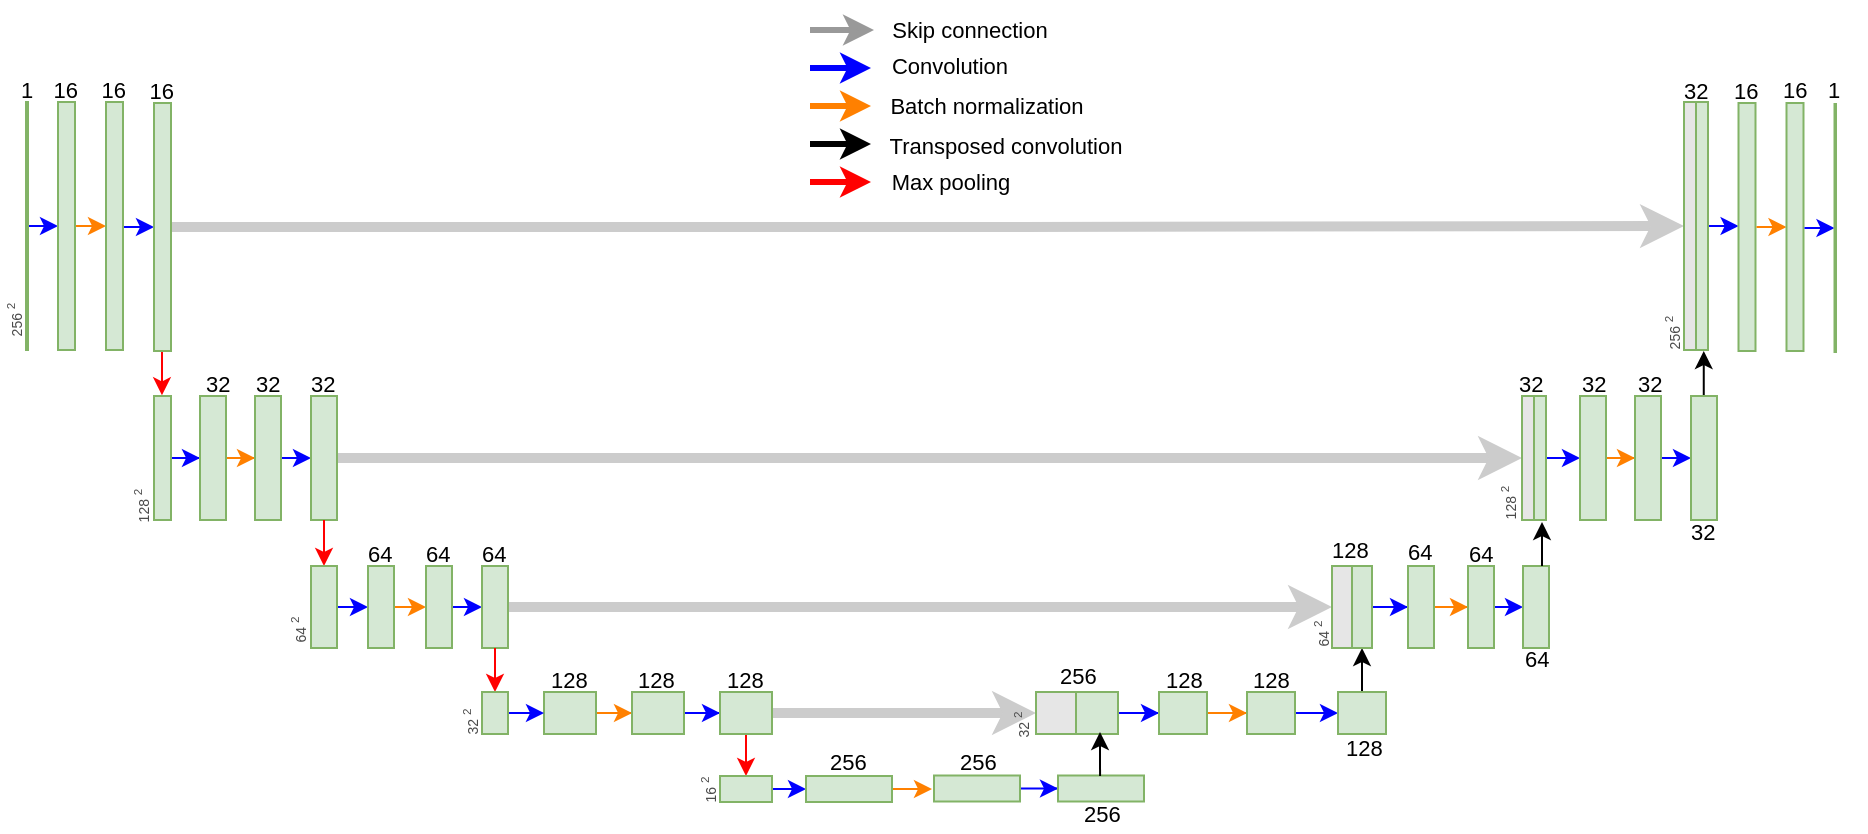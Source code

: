 <mxfile version="20.2.5" type="device" pages="2"><diagram id="KO_3s15JElUTulUB1ViH" name="Page-1"><mxGraphModel dx="461" dy="241" grid="1" gridSize="1" guides="1" tooltips="1" connect="1" arrows="1" fold="1" page="1" pageScale="1" pageWidth="3300" pageHeight="4681" math="0" shadow="0"><root><mxCell id="0"/><mxCell id="1" parent="0"/><mxCell id="tTaubcX4Z0uVw2ZeeduW-20" style="edgeStyle=orthogonalEdgeStyle;rounded=0;orthogonalLoop=1;jettySize=auto;html=1;exitX=1;exitY=0.5;exitDx=0;exitDy=0;entryX=0;entryY=0.5;entryDx=0;entryDy=0;fontSize=11;fillColor=#0000CC;strokeColor=#0000FF;" parent="1" source="tTaubcX4Z0uVw2ZeeduW-1" target="tTaubcX4Z0uVw2ZeeduW-16" edge="1"><mxGeometry relative="1" as="geometry"><Array as="points"><mxPoint x="57" y="110"/><mxPoint x="57" y="110"/></Array></mxGeometry></mxCell><mxCell id="tTaubcX4Z0uVw2ZeeduW-1" value="" style="rounded=0;whiteSpace=wrap;html=1;strokeWidth=1;fillColor=#d5e8d4;strokeColor=#82b366;fontSize=15;" parent="1" vertex="1"><mxGeometry x="48" y="48" width="1" height="124" as="geometry"/></mxCell><mxCell id="tTaubcX4Z0uVw2ZeeduW-15" value="1" style="text;strokeColor=none;fillColor=none;align=left;verticalAlign=middle;spacingLeft=4;spacingRight=4;overflow=hidden;points=[[0,0.5],[1,0.5]];portConstraint=eastwest;rotatable=0;fontSize=11;" parent="1" vertex="1"><mxGeometry x="39.5" y="32.5" width="18" height="18" as="geometry"/></mxCell><mxCell id="tTaubcX4Z0uVw2ZeeduW-16" value="" style="rounded=0;whiteSpace=wrap;html=1;strokeWidth=1;fillColor=#d5e8d4;strokeColor=#82b366;fontSize=15;" parent="1" vertex="1"><mxGeometry x="64" y="48" width="8.5" height="124" as="geometry"/></mxCell><mxCell id="tTaubcX4Z0uVw2ZeeduW-17" value="16" style="text;strokeColor=none;fillColor=none;align=left;verticalAlign=middle;spacingLeft=4;spacingRight=4;overflow=hidden;points=[[0,0.5],[1,0.5]];portConstraint=eastwest;rotatable=0;fontSize=11;" parent="1" vertex="1"><mxGeometry x="55.75" y="32" width="25" height="19" as="geometry"/></mxCell><mxCell id="tTaubcX4Z0uVw2ZeeduW-21" style="edgeStyle=orthogonalEdgeStyle;rounded=0;orthogonalLoop=1;jettySize=auto;html=1;exitX=1;exitY=0.5;exitDx=0;exitDy=0;entryX=0;entryY=0.5;entryDx=0;entryDy=0;fontSize=11;fillColor=#0000CC;strokeColor=#FF8000;" parent="1" target="tTaubcX4Z0uVw2ZeeduW-22" edge="1"><mxGeometry relative="1" as="geometry"><mxPoint x="73" y="110" as="sourcePoint"/><Array as="points"><mxPoint x="81" y="110"/><mxPoint x="81" y="110"/></Array></mxGeometry></mxCell><mxCell id="tTaubcX4Z0uVw2ZeeduW-22" value="" style="rounded=0;whiteSpace=wrap;html=1;strokeWidth=1;fillColor=#d5e8d4;strokeColor=#82b366;fontSize=15;" parent="1" vertex="1"><mxGeometry x="88" y="48" width="8.5" height="124" as="geometry"/></mxCell><mxCell id="tTaubcX4Z0uVw2ZeeduW-23" value="16" style="text;strokeColor=none;fillColor=none;align=left;verticalAlign=middle;spacingLeft=4;spacingRight=4;overflow=hidden;points=[[0,0.5],[1,0.5]];portConstraint=eastwest;rotatable=0;fontSize=11;" parent="1" vertex="1"><mxGeometry x="79.75" y="32" width="25" height="19" as="geometry"/></mxCell><mxCell id="tTaubcX4Z0uVw2ZeeduW-24" style="edgeStyle=orthogonalEdgeStyle;rounded=0;orthogonalLoop=1;jettySize=auto;html=1;exitX=1;exitY=0.5;exitDx=0;exitDy=0;entryX=0;entryY=0.5;entryDx=0;entryDy=0;fontSize=11;fillColor=#0000CC;strokeColor=#0000FF;" parent="1" target="tTaubcX4Z0uVw2ZeeduW-25" edge="1"><mxGeometry relative="1" as="geometry"><mxPoint x="97" y="110.5" as="sourcePoint"/><Array as="points"><mxPoint x="105" y="110.5"/><mxPoint x="105" y="110.5"/></Array></mxGeometry></mxCell><mxCell id="tTaubcX4Z0uVw2ZeeduW-220" style="edgeStyle=orthogonalEdgeStyle;rounded=0;orthogonalLoop=1;jettySize=auto;html=1;exitX=1;exitY=0.5;exitDx=0;exitDy=0;entryX=0;entryY=0.5;entryDx=0;entryDy=0;fontSize=7;fontColor=#4A4A4A;strokeColor=#CCCCCC;fillColor=#0000FF;targetPerimeterSpacing=0;strokeWidth=5;" parent="1" source="tTaubcX4Z0uVw2ZeeduW-25" target="tTaubcX4Z0uVw2ZeeduW-202" edge="1"><mxGeometry relative="1" as="geometry"/></mxCell><mxCell id="tTaubcX4Z0uVw2ZeeduW-25" value="" style="rounded=0;whiteSpace=wrap;html=1;strokeWidth=1;fillColor=#d5e8d4;strokeColor=#82b366;fontSize=15;" parent="1" vertex="1"><mxGeometry x="112" y="48.5" width="8.5" height="124" as="geometry"/></mxCell><mxCell id="tTaubcX4Z0uVw2ZeeduW-26" value="16" style="text;strokeColor=none;fillColor=none;align=left;verticalAlign=middle;spacingLeft=4;spacingRight=4;overflow=hidden;points=[[0,0.5],[1,0.5]];portConstraint=eastwest;rotatable=0;fontSize=11;" parent="1" vertex="1"><mxGeometry x="103.75" y="32.5" width="25" height="19" as="geometry"/></mxCell><mxCell id="tTaubcX4Z0uVw2ZeeduW-67" style="edgeStyle=orthogonalEdgeStyle;rounded=0;orthogonalLoop=1;jettySize=auto;html=1;fontSize=7;fontColor=#4A4A4A;strokeColor=#FF0000;fillColor=#0000CC;entryX=0.468;entryY=-0.006;entryDx=0;entryDy=0;entryPerimeter=0;" parent="1" target="tTaubcX4Z0uVw2ZeeduW-50" edge="1"><mxGeometry relative="1" as="geometry"><mxPoint x="116" y="173" as="sourcePoint"/><mxPoint x="140" y="200" as="targetPoint"/></mxGeometry></mxCell><mxCell id="tTaubcX4Z0uVw2ZeeduW-30" value="&lt;font style=&quot;font-size: 7px&quot; color=&quot;#4a4a4a&quot;&gt;256 &lt;sup&gt;2&lt;/sup&gt;&lt;/font&gt;" style="text;html=1;strokeColor=none;fillColor=none;align=center;verticalAlign=middle;whiteSpace=wrap;rounded=0;fontSize=11;rotation=-90;" parent="1" vertex="1"><mxGeometry x="24" y="152" width="35" height="9.5" as="geometry"/></mxCell><mxCell id="tTaubcX4Z0uVw2ZeeduW-147" style="edgeStyle=orthogonalEdgeStyle;rounded=0;orthogonalLoop=1;jettySize=auto;html=1;entryX=0;entryY=0.5;entryDx=0;entryDy=0;fontSize=7;fontColor=#4A4A4A;strokeColor=#0000FF;fillColor=#0000CC;" parent="1" source="tTaubcX4Z0uVw2ZeeduW-50" target="tTaubcX4Z0uVw2ZeeduW-53" edge="1"><mxGeometry relative="1" as="geometry"/></mxCell><mxCell id="tTaubcX4Z0uVw2ZeeduW-50" value="" style="rounded=0;whiteSpace=wrap;html=1;strokeWidth=1;fillColor=#d5e8d4;strokeColor=#82b366;fontSize=15;" parent="1" vertex="1"><mxGeometry x="112" y="195" width="8.5" height="62" as="geometry"/></mxCell><mxCell id="tTaubcX4Z0uVw2ZeeduW-76" style="edgeStyle=orthogonalEdgeStyle;rounded=0;orthogonalLoop=1;jettySize=auto;html=1;entryX=0;entryY=0.5;entryDx=0;entryDy=0;fontSize=7;fontColor=#4A4A4A;strokeColor=#FF8000;fillColor=#0000CC;" parent="1" source="tTaubcX4Z0uVw2ZeeduW-53" target="tTaubcX4Z0uVw2ZeeduW-74" edge="1"><mxGeometry relative="1" as="geometry"/></mxCell><mxCell id="tTaubcX4Z0uVw2ZeeduW-53" value="" style="rounded=0;whiteSpace=wrap;html=1;strokeWidth=1;fillColor=#d5e8d4;strokeColor=#82b366;fontSize=15;" parent="1" vertex="1"><mxGeometry x="135" y="195" width="13" height="62" as="geometry"/></mxCell><mxCell id="tTaubcX4Z0uVw2ZeeduW-54" value="32" style="text;strokeColor=none;fillColor=none;align=left;verticalAlign=middle;spacingLeft=4;spacingRight=4;overflow=hidden;points=[[0,0.5],[1,0.5]];portConstraint=eastwest;rotatable=0;fontSize=11;" parent="1" vertex="1"><mxGeometry x="132" y="179" width="25" height="19" as="geometry"/></mxCell><mxCell id="tTaubcX4Z0uVw2ZeeduW-79" style="edgeStyle=orthogonalEdgeStyle;rounded=0;orthogonalLoop=1;jettySize=auto;html=1;entryX=0;entryY=0.5;entryDx=0;entryDy=0;fontSize=7;fontColor=#4A4A4A;strokeColor=#0000FF;fillColor=#0000CC;" parent="1" target="tTaubcX4Z0uVw2ZeeduW-77" edge="1"><mxGeometry relative="1" as="geometry"><mxPoint x="167" y="226.0" as="sourcePoint"/></mxGeometry></mxCell><mxCell id="tTaubcX4Z0uVw2ZeeduW-74" value="" style="rounded=0;whiteSpace=wrap;html=1;strokeWidth=1;fillColor=#d5e8d4;strokeColor=#82b366;fontSize=15;" parent="1" vertex="1"><mxGeometry x="162.5" y="195" width="13" height="62" as="geometry"/></mxCell><mxCell id="tTaubcX4Z0uVw2ZeeduW-75" value="32" style="text;strokeColor=none;fillColor=none;align=left;verticalAlign=middle;spacingLeft=4;spacingRight=4;overflow=hidden;points=[[0,0.5],[1,0.5]];portConstraint=eastwest;rotatable=0;fontSize=11;" parent="1" vertex="1"><mxGeometry x="157" y="179" width="25" height="19" as="geometry"/></mxCell><mxCell id="tTaubcX4Z0uVw2ZeeduW-221" style="edgeStyle=orthogonalEdgeStyle;rounded=0;orthogonalLoop=1;jettySize=auto;html=1;entryX=0;entryY=0.5;entryDx=0;entryDy=0;fontSize=7;fontColor=#4A4A4A;targetPerimeterSpacing=0;strokeColor=#CCCCCC;strokeWidth=5;fillColor=#0000FF;" parent="1" source="tTaubcX4Z0uVw2ZeeduW-77" target="tTaubcX4Z0uVw2ZeeduW-187" edge="1"><mxGeometry relative="1" as="geometry"/></mxCell><mxCell id="tTaubcX4Z0uVw2ZeeduW-77" value="" style="rounded=0;whiteSpace=wrap;html=1;strokeWidth=1;fillColor=#d5e8d4;strokeColor=#82b366;fontSize=15;" parent="1" vertex="1"><mxGeometry x="190.5" y="195" width="13" height="62" as="geometry"/></mxCell><mxCell id="tTaubcX4Z0uVw2ZeeduW-78" value="32" style="text;strokeColor=none;fillColor=none;align=left;verticalAlign=middle;spacingLeft=4;spacingRight=4;overflow=hidden;points=[[0,0.5],[1,0.5]];portConstraint=eastwest;rotatable=0;fontSize=11;" parent="1" vertex="1"><mxGeometry x="184.5" y="179" width="25" height="19" as="geometry"/></mxCell><mxCell id="tTaubcX4Z0uVw2ZeeduW-101" style="edgeStyle=orthogonalEdgeStyle;rounded=0;orthogonalLoop=1;jettySize=auto;html=1;entryX=0.5;entryY=0;entryDx=0;entryDy=0;fontSize=7;fontColor=#4A4A4A;strokeColor=#FF0000;fillColor=#0000CC;exitX=0.5;exitY=1;exitDx=0;exitDy=0;" parent="1" source="tTaubcX4Z0uVw2ZeeduW-77" target="tTaubcX4Z0uVw2ZeeduW-99" edge="1"><mxGeometry relative="1" as="geometry"><mxPoint x="197" y="258" as="sourcePoint"/></mxGeometry></mxCell><mxCell id="tTaubcX4Z0uVw2ZeeduW-105" style="edgeStyle=orthogonalEdgeStyle;rounded=0;orthogonalLoop=1;jettySize=auto;html=1;exitX=1;exitY=0.5;exitDx=0;exitDy=0;entryX=0;entryY=0.5;entryDx=0;entryDy=0;fontSize=7;fontColor=#4A4A4A;strokeColor=#0000FF;fillColor=#0000CC;" parent="1" source="tTaubcX4Z0uVw2ZeeduW-99" target="tTaubcX4Z0uVw2ZeeduW-103" edge="1"><mxGeometry relative="1" as="geometry"/></mxCell><mxCell id="tTaubcX4Z0uVw2ZeeduW-99" value="" style="rounded=0;whiteSpace=wrap;html=1;strokeWidth=1;fillColor=#d5e8d4;strokeColor=#82b366;fontSize=15;" parent="1" vertex="1"><mxGeometry x="190.5" y="280" width="13" height="41" as="geometry"/></mxCell><mxCell id="tTaubcX4Z0uVw2ZeeduW-102" value="&lt;font style=&quot;font-size: 7px&quot; color=&quot;#4a4a4a&quot;&gt;64&amp;nbsp;&lt;sup&gt;2&lt;/sup&gt;&lt;/font&gt;" style="text;html=1;strokeColor=none;fillColor=none;align=center;verticalAlign=middle;whiteSpace=wrap;rounded=0;fontSize=11;rotation=-90;" parent="1" vertex="1"><mxGeometry x="173" y="307" width="21" height="9.5" as="geometry"/></mxCell><mxCell id="tTaubcX4Z0uVw2ZeeduW-110" style="edgeStyle=orthogonalEdgeStyle;rounded=0;orthogonalLoop=1;jettySize=auto;html=1;exitX=1;exitY=0.5;exitDx=0;exitDy=0;entryX=0;entryY=0.5;entryDx=0;entryDy=0;fontSize=7;fontColor=#4A4A4A;strokeColor=#FF8000;fillColor=#0000CC;" parent="1" source="tTaubcX4Z0uVw2ZeeduW-103" target="tTaubcX4Z0uVw2ZeeduW-107" edge="1"><mxGeometry relative="1" as="geometry"/></mxCell><mxCell id="tTaubcX4Z0uVw2ZeeduW-103" value="" style="rounded=0;whiteSpace=wrap;html=1;strokeWidth=1;fillColor=#d5e8d4;strokeColor=#82b366;fontSize=15;" parent="1" vertex="1"><mxGeometry x="219" y="280" width="13" height="41" as="geometry"/></mxCell><mxCell id="tTaubcX4Z0uVw2ZeeduW-106" value="64" style="text;strokeColor=none;fillColor=none;align=left;verticalAlign=middle;spacingLeft=4;spacingRight=4;overflow=hidden;points=[[0,0.5],[1,0.5]];portConstraint=eastwest;rotatable=0;fontSize=11;" parent="1" vertex="1"><mxGeometry x="213" y="264" width="25" height="19" as="geometry"/></mxCell><mxCell id="tTaubcX4Z0uVw2ZeeduW-114" style="edgeStyle=orthogonalEdgeStyle;rounded=0;orthogonalLoop=1;jettySize=auto;html=1;exitX=1;exitY=0.5;exitDx=0;exitDy=0;entryX=0;entryY=0.5;entryDx=0;entryDy=0;fontSize=7;fontColor=#4A4A4A;strokeColor=#0000FF;fillColor=#0000CC;" parent="1" source="tTaubcX4Z0uVw2ZeeduW-107" target="tTaubcX4Z0uVw2ZeeduW-111" edge="1"><mxGeometry relative="1" as="geometry"/></mxCell><mxCell id="tTaubcX4Z0uVw2ZeeduW-107" value="" style="rounded=0;whiteSpace=wrap;html=1;strokeWidth=1;fillColor=#d5e8d4;strokeColor=#82b366;fontSize=15;" parent="1" vertex="1"><mxGeometry x="248" y="280" width="13" height="41" as="geometry"/></mxCell><mxCell id="tTaubcX4Z0uVw2ZeeduW-109" value="64" style="text;strokeColor=none;fillColor=none;align=left;verticalAlign=middle;spacingLeft=4;spacingRight=4;overflow=hidden;points=[[0,0.5],[1,0.5]];portConstraint=eastwest;rotatable=0;fontSize=11;" parent="1" vertex="1"><mxGeometry x="242" y="264" width="25" height="19" as="geometry"/></mxCell><mxCell id="tTaubcX4Z0uVw2ZeeduW-223" style="edgeStyle=orthogonalEdgeStyle;rounded=0;orthogonalLoop=1;jettySize=auto;html=1;exitX=1;exitY=0.5;exitDx=0;exitDy=0;fontSize=7;fontColor=#4A4A4A;targetPerimeterSpacing=0;strokeColor=#CCCCCC;strokeWidth=5;fillColor=#0000FF;entryX=0;entryY=0.5;entryDx=0;entryDy=0;" parent="1" source="tTaubcX4Z0uVw2ZeeduW-111" target="tTaubcX4Z0uVw2ZeeduW-170" edge="1"><mxGeometry relative="1" as="geometry"><mxPoint x="701" y="296" as="targetPoint"/></mxGeometry></mxCell><mxCell id="tTaubcX4Z0uVw2ZeeduW-111" value="" style="rounded=0;whiteSpace=wrap;html=1;strokeWidth=1;fillColor=#d5e8d4;strokeColor=#82b366;fontSize=15;" parent="1" vertex="1"><mxGeometry x="276" y="280" width="13" height="41" as="geometry"/></mxCell><mxCell id="tTaubcX4Z0uVw2ZeeduW-113" value="64" style="text;strokeColor=none;fillColor=none;align=left;verticalAlign=middle;spacingLeft=4;spacingRight=4;overflow=hidden;points=[[0,0.5],[1,0.5]];portConstraint=eastwest;rotatable=0;fontSize=11;" parent="1" vertex="1"><mxGeometry x="270" y="264" width="25" height="19" as="geometry"/></mxCell><mxCell id="tTaubcX4Z0uVw2ZeeduW-121" style="edgeStyle=orthogonalEdgeStyle;rounded=0;orthogonalLoop=1;jettySize=auto;html=1;entryX=0.5;entryY=0;entryDx=0;entryDy=0;fontSize=7;fontColor=#4A4A4A;strokeColor=#FF0000;fillColor=#0000CC;exitX=0.5;exitY=1;exitDx=0;exitDy=0;" parent="1" source="tTaubcX4Z0uVw2ZeeduW-111" target="tTaubcX4Z0uVw2ZeeduW-120" edge="1"><mxGeometry relative="1" as="geometry"><mxPoint x="283" y="321" as="sourcePoint"/></mxGeometry></mxCell><mxCell id="tTaubcX4Z0uVw2ZeeduW-129" style="edgeStyle=orthogonalEdgeStyle;rounded=0;orthogonalLoop=1;jettySize=auto;html=1;entryX=0;entryY=0.5;entryDx=0;entryDy=0;fontSize=7;fontColor=#4A4A4A;strokeColor=#FF8000;fillColor=#0000CC;" parent="1" source="tTaubcX4Z0uVw2ZeeduW-119" target="tTaubcX4Z0uVw2ZeeduW-126" edge="1"><mxGeometry relative="1" as="geometry"/></mxCell><mxCell id="tTaubcX4Z0uVw2ZeeduW-119" value="" style="rounded=0;whiteSpace=wrap;html=1;strokeWidth=1;fillColor=#d5e8d4;strokeColor=#82b366;fontSize=15;" parent="1" vertex="1"><mxGeometry x="307" y="343" width="26" height="21" as="geometry"/></mxCell><mxCell id="tTaubcX4Z0uVw2ZeeduW-124" style="edgeStyle=orthogonalEdgeStyle;rounded=0;orthogonalLoop=1;jettySize=auto;html=1;exitX=1;exitY=0.5;exitDx=0;exitDy=0;entryX=0;entryY=0.5;entryDx=0;entryDy=0;fontSize=7;fontColor=#4A4A4A;strokeColor=#0000FF;fillColor=#0000CC;" parent="1" source="tTaubcX4Z0uVw2ZeeduW-120" target="tTaubcX4Z0uVw2ZeeduW-119" edge="1"><mxGeometry relative="1" as="geometry"/></mxCell><mxCell id="tTaubcX4Z0uVw2ZeeduW-120" value="" style="rounded=0;whiteSpace=wrap;html=1;strokeWidth=1;fillColor=#d5e8d4;strokeColor=#82b366;fontSize=15;" parent="1" vertex="1"><mxGeometry x="276" y="343" width="13" height="21" as="geometry"/></mxCell><mxCell id="tTaubcX4Z0uVw2ZeeduW-122" value="&lt;font style=&quot;font-size: 7px&quot; color=&quot;#4a4a4a&quot;&gt;32&amp;nbsp;&lt;sup&gt;2&lt;/sup&gt;&lt;/font&gt;" style="text;html=1;strokeColor=none;fillColor=none;align=center;verticalAlign=middle;whiteSpace=wrap;rounded=0;fontSize=11;rotation=-90;" parent="1" vertex="1"><mxGeometry x="259" y="353" width="21" height="9.5" as="geometry"/></mxCell><mxCell id="tTaubcX4Z0uVw2ZeeduW-125" value="128" style="text;strokeColor=none;fillColor=none;align=left;verticalAlign=middle;spacingLeft=4;spacingRight=4;overflow=hidden;points=[[0,0.5],[1,0.5]];portConstraint=eastwest;rotatable=0;fontSize=11;" parent="1" vertex="1"><mxGeometry x="304.5" y="327" width="31" height="19" as="geometry"/></mxCell><mxCell id="tTaubcX4Z0uVw2ZeeduW-136" style="edgeStyle=orthogonalEdgeStyle;rounded=0;orthogonalLoop=1;jettySize=auto;html=1;entryX=0;entryY=0.5;entryDx=0;entryDy=0;fontSize=7;fontColor=#4A4A4A;strokeColor=#0000FF;fillColor=#0000CC;" parent="1" source="tTaubcX4Z0uVw2ZeeduW-126" target="tTaubcX4Z0uVw2ZeeduW-134" edge="1"><mxGeometry relative="1" as="geometry"/></mxCell><mxCell id="tTaubcX4Z0uVw2ZeeduW-126" value="" style="rounded=0;whiteSpace=wrap;html=1;strokeWidth=1;fillColor=#d5e8d4;strokeColor=#82b366;fontSize=15;" parent="1" vertex="1"><mxGeometry x="351" y="343" width="26" height="21" as="geometry"/></mxCell><mxCell id="tTaubcX4Z0uVw2ZeeduW-127" value="128" style="text;strokeColor=none;fillColor=none;align=left;verticalAlign=middle;spacingLeft=4;spacingRight=4;overflow=hidden;points=[[0,0.5],[1,0.5]];portConstraint=eastwest;rotatable=0;fontSize=11;" parent="1" vertex="1"><mxGeometry x="348" y="327" width="31" height="19" as="geometry"/></mxCell><mxCell id="tTaubcX4Z0uVw2ZeeduW-138" style="edgeStyle=orthogonalEdgeStyle;rounded=0;orthogonalLoop=1;jettySize=auto;html=1;exitX=0.5;exitY=1;exitDx=0;exitDy=0;entryX=0.5;entryY=0;entryDx=0;entryDy=0;fontSize=7;fontColor=#4A4A4A;strokeColor=#FF0000;fillColor=#0000CC;" parent="1" source="tTaubcX4Z0uVw2ZeeduW-134" target="tTaubcX4Z0uVw2ZeeduW-137" edge="1"><mxGeometry relative="1" as="geometry"/></mxCell><mxCell id="tTaubcX4Z0uVw2ZeeduW-224" style="edgeStyle=orthogonalEdgeStyle;rounded=0;orthogonalLoop=1;jettySize=auto;html=1;entryX=0;entryY=0.5;entryDx=0;entryDy=0;fontSize=7;fontColor=#4A4A4A;targetPerimeterSpacing=0;strokeColor=#CCCCCC;strokeWidth=5;fillColor=#0000FF;" parent="1" source="tTaubcX4Z0uVw2ZeeduW-134" target="tTaubcX4Z0uVw2ZeeduW-154" edge="1"><mxGeometry relative="1" as="geometry"/></mxCell><mxCell id="tTaubcX4Z0uVw2ZeeduW-134" value="" style="rounded=0;whiteSpace=wrap;html=1;strokeWidth=1;fillColor=#d5e8d4;strokeColor=#82b366;fontSize=15;" parent="1" vertex="1"><mxGeometry x="395" y="343" width="26" height="21" as="geometry"/></mxCell><mxCell id="tTaubcX4Z0uVw2ZeeduW-135" value="128" style="text;strokeColor=none;fillColor=none;align=left;verticalAlign=middle;spacingLeft=4;spacingRight=4;overflow=hidden;points=[[0,0.5],[1,0.5]];portConstraint=eastwest;rotatable=0;fontSize=11;" parent="1" vertex="1"><mxGeometry x="392.5" y="327" width="31" height="19" as="geometry"/></mxCell><mxCell id="tTaubcX4Z0uVw2ZeeduW-141" style="edgeStyle=orthogonalEdgeStyle;rounded=0;orthogonalLoop=1;jettySize=auto;html=1;fontSize=7;fontColor=#4A4A4A;strokeColor=#0000FF;fillColor=#0000CC;" parent="1" source="tTaubcX4Z0uVw2ZeeduW-137" edge="1"><mxGeometry relative="1" as="geometry"><mxPoint x="438" y="391.526" as="targetPoint"/><Array as="points"><mxPoint x="428" y="392"/><mxPoint x="428" y="392"/></Array></mxGeometry></mxCell><mxCell id="tTaubcX4Z0uVw2ZeeduW-137" value="" style="rounded=0;whiteSpace=wrap;html=1;strokeWidth=1;fillColor=#d5e8d4;strokeColor=#82b366;fontSize=15;" parent="1" vertex="1"><mxGeometry x="395" y="385" width="26" height="13" as="geometry"/></mxCell><mxCell id="tTaubcX4Z0uVw2ZeeduW-139" value="&lt;font style=&quot;font-size: 7px&quot; color=&quot;#4a4a4a&quot;&gt;16&amp;nbsp;&lt;sup&gt;2&lt;/sup&gt;&lt;/font&gt;" style="text;html=1;strokeColor=none;fillColor=none;align=center;verticalAlign=middle;whiteSpace=wrap;rounded=0;fontSize=11;rotation=-90;" parent="1" vertex="1"><mxGeometry x="378" y="387" width="21" height="9.5" as="geometry"/></mxCell><mxCell id="tTaubcX4Z0uVw2ZeeduW-145" style="edgeStyle=orthogonalEdgeStyle;rounded=0;orthogonalLoop=1;jettySize=auto;html=1;entryX=-0.027;entryY=0.495;entryDx=0;entryDy=0;entryPerimeter=0;fontSize=7;fontColor=#4A4A4A;strokeColor=#FF8000;fillColor=#0000CC;" parent="1" source="tTaubcX4Z0uVw2ZeeduW-140" target="tTaubcX4Z0uVw2ZeeduW-142" edge="1"><mxGeometry relative="1" as="geometry"/></mxCell><mxCell id="tTaubcX4Z0uVw2ZeeduW-140" value="" style="rounded=0;whiteSpace=wrap;html=1;strokeWidth=1;fillColor=#d5e8d4;strokeColor=#82b366;fontSize=15;" parent="1" vertex="1"><mxGeometry x="438" y="385" width="43" height="13" as="geometry"/></mxCell><mxCell id="tTaubcX4Z0uVw2ZeeduW-146" style="edgeStyle=orthogonalEdgeStyle;rounded=0;orthogonalLoop=1;jettySize=auto;html=1;entryX=0;entryY=0.5;entryDx=0;entryDy=0;fontSize=7;fontColor=#4A4A4A;strokeColor=#0000FF;fillColor=#0000CC;" parent="1" source="tTaubcX4Z0uVw2ZeeduW-142" target="tTaubcX4Z0uVw2ZeeduW-143" edge="1"><mxGeometry relative="1" as="geometry"/></mxCell><mxCell id="tTaubcX4Z0uVw2ZeeduW-142" value="" style="rounded=0;whiteSpace=wrap;html=1;strokeWidth=1;fillColor=#d5e8d4;strokeColor=#82b366;fontSize=15;" parent="1" vertex="1"><mxGeometry x="502" y="384.75" width="43" height="13" as="geometry"/></mxCell><mxCell id="tTaubcX4Z0uVw2ZeeduW-143" value="" style="rounded=0;whiteSpace=wrap;html=1;strokeWidth=1;fillColor=#d5e8d4;strokeColor=#82b366;fontSize=15;" parent="1" vertex="1"><mxGeometry x="564" y="384.75" width="43" height="13" as="geometry"/></mxCell><mxCell id="tTaubcX4Z0uVw2ZeeduW-148" value="256" style="text;strokeColor=none;fillColor=none;align=left;verticalAlign=middle;spacingLeft=4;spacingRight=4;overflow=hidden;points=[[0,0.5],[1,0.5]];portConstraint=eastwest;rotatable=0;fontSize=11;" parent="1" vertex="1"><mxGeometry x="444" y="368" width="31" height="19" as="geometry"/></mxCell><mxCell id="tTaubcX4Z0uVw2ZeeduW-149" value="256" style="text;strokeColor=none;fillColor=none;align=left;verticalAlign=middle;spacingLeft=4;spacingRight=4;overflow=hidden;points=[[0,0.5],[1,0.5]];portConstraint=eastwest;rotatable=0;fontSize=11;" parent="1" vertex="1"><mxGeometry x="509" y="368" width="31" height="19" as="geometry"/></mxCell><mxCell id="tTaubcX4Z0uVw2ZeeduW-150" value="256" style="text;strokeColor=none;fillColor=none;align=left;verticalAlign=middle;spacingLeft=4;spacingRight=4;overflow=hidden;points=[[0,0.5],[1,0.5]];portConstraint=eastwest;rotatable=0;fontSize=11;" parent="1" vertex="1"><mxGeometry x="571" y="394" width="31" height="19" as="geometry"/></mxCell><mxCell id="tTaubcX4Z0uVw2ZeeduW-164" style="edgeStyle=orthogonalEdgeStyle;rounded=0;orthogonalLoop=1;jettySize=auto;html=1;entryX=0;entryY=0.5;entryDx=0;entryDy=0;fontSize=7;fontColor=#4A4A4A;strokeColor=#0000FF;fillColor=#0000CC;" parent="1" source="tTaubcX4Z0uVw2ZeeduW-152" target="tTaubcX4Z0uVw2ZeeduW-159" edge="1"><mxGeometry relative="1" as="geometry"/></mxCell><mxCell id="tTaubcX4Z0uVw2ZeeduW-152" value="" style="rounded=0;whiteSpace=wrap;html=1;strokeWidth=1;fillColor=#d5e8d4;strokeColor=#82b366;fontSize=15;" parent="1" vertex="1"><mxGeometry x="570" y="343" width="24" height="21" as="geometry"/></mxCell><mxCell id="tTaubcX4Z0uVw2ZeeduW-153" value="&lt;font style=&quot;font-size: 7px&quot; color=&quot;#4a4a4a&quot;&gt;32&amp;nbsp;&lt;sup&gt;2&lt;/sup&gt;&lt;/font&gt;" style="text;html=1;strokeColor=none;fillColor=none;align=center;verticalAlign=middle;whiteSpace=wrap;rounded=0;fontSize=11;rotation=-90;" parent="1" vertex="1"><mxGeometry x="536" y="354.5" width="19" height="9.5" as="geometry"/></mxCell><mxCell id="tTaubcX4Z0uVw2ZeeduW-154" value="" style="rounded=0;whiteSpace=wrap;html=1;strokeWidth=1;fillColor=#E6E6E6;strokeColor=#82b366;fontSize=15;" parent="1" vertex="1"><mxGeometry x="553" y="343" width="20" height="21" as="geometry"/></mxCell><mxCell id="tTaubcX4Z0uVw2ZeeduW-156" value="256" style="text;strokeColor=none;fillColor=none;align=left;verticalAlign=middle;spacingLeft=4;spacingRight=4;overflow=hidden;points=[[0,0.5],[1,0.5]];portConstraint=eastwest;rotatable=0;fontSize=11;" parent="1" vertex="1"><mxGeometry x="559" y="325" width="29" height="19" as="geometry"/></mxCell><mxCell id="tTaubcX4Z0uVw2ZeeduW-165" style="edgeStyle=orthogonalEdgeStyle;rounded=0;orthogonalLoop=1;jettySize=auto;html=1;entryX=0;entryY=0.5;entryDx=0;entryDy=0;fontSize=7;fontColor=#4A4A4A;strokeColor=#FF8000;fillColor=#0000CC;" parent="1" source="tTaubcX4Z0uVw2ZeeduW-159" target="tTaubcX4Z0uVw2ZeeduW-162" edge="1"><mxGeometry relative="1" as="geometry"/></mxCell><mxCell id="tTaubcX4Z0uVw2ZeeduW-159" value="" style="rounded=0;whiteSpace=wrap;html=1;strokeWidth=1;fillColor=#d5e8d4;strokeColor=#82b366;fontSize=15;" parent="1" vertex="1"><mxGeometry x="614.5" y="343" width="24" height="21" as="geometry"/></mxCell><mxCell id="tTaubcX4Z0uVw2ZeeduW-161" value="128" style="text;strokeColor=none;fillColor=none;align=left;verticalAlign=middle;spacingLeft=4;spacingRight=4;overflow=hidden;points=[[0,0.5],[1,0.5]];portConstraint=eastwest;rotatable=0;fontSize=11;" parent="1" vertex="1"><mxGeometry x="612" y="327" width="29" height="19" as="geometry"/></mxCell><mxCell id="tTaubcX4Z0uVw2ZeeduW-168" style="edgeStyle=orthogonalEdgeStyle;rounded=0;orthogonalLoop=1;jettySize=auto;html=1;fontSize=7;fontColor=#4A4A4A;strokeColor=#0000FF;fillColor=#0000CC;" parent="1" source="tTaubcX4Z0uVw2ZeeduW-162" target="tTaubcX4Z0uVw2ZeeduW-166" edge="1"><mxGeometry relative="1" as="geometry"/></mxCell><mxCell id="tTaubcX4Z0uVw2ZeeduW-162" value="" style="rounded=0;whiteSpace=wrap;html=1;strokeWidth=1;fillColor=#d5e8d4;strokeColor=#82b366;fontSize=15;" parent="1" vertex="1"><mxGeometry x="658.5" y="343" width="24" height="21" as="geometry"/></mxCell><mxCell id="tTaubcX4Z0uVw2ZeeduW-163" value="128" style="text;strokeColor=none;fillColor=none;align=left;verticalAlign=middle;spacingLeft=4;spacingRight=4;overflow=hidden;points=[[0,0.5],[1,0.5]];portConstraint=eastwest;rotatable=0;fontSize=11;" parent="1" vertex="1"><mxGeometry x="655.5" y="327" width="29" height="19" as="geometry"/></mxCell><mxCell id="tTaubcX4Z0uVw2ZeeduW-172" style="edgeStyle=orthogonalEdgeStyle;rounded=0;orthogonalLoop=1;jettySize=auto;html=1;fontSize=7;fontColor=#4A4A4A;strokeColor=#000000;fillColor=#0000CC;entryX=0.5;entryY=1;entryDx=0;entryDy=0;" parent="1" source="tTaubcX4Z0uVw2ZeeduW-166" target="tTaubcX4Z0uVw2ZeeduW-169" edge="1"><mxGeometry relative="1" as="geometry"><mxPoint x="716" y="322" as="targetPoint"/></mxGeometry></mxCell><mxCell id="tTaubcX4Z0uVw2ZeeduW-166" value="" style="rounded=0;whiteSpace=wrap;html=1;strokeWidth=1;fillColor=#d5e8d4;strokeColor=#82b366;fontSize=15;" parent="1" vertex="1"><mxGeometry x="704" y="343" width="24" height="21" as="geometry"/></mxCell><mxCell id="tTaubcX4Z0uVw2ZeeduW-167" value="128" style="text;strokeColor=none;fillColor=none;align=left;verticalAlign=middle;spacingLeft=4;spacingRight=4;overflow=hidden;points=[[0,0.5],[1,0.5]];portConstraint=eastwest;rotatable=0;fontSize=11;" parent="1" vertex="1"><mxGeometry x="702" y="361" width="31" height="19" as="geometry"/></mxCell><mxCell id="tTaubcX4Z0uVw2ZeeduW-180" style="edgeStyle=orthogonalEdgeStyle;rounded=0;orthogonalLoop=1;jettySize=auto;html=1;entryX=0;entryY=0.5;entryDx=0;entryDy=0;fontSize=7;fontColor=#4A4A4A;strokeColor=#0000FF;fillColor=#0000CC;" parent="1" source="tTaubcX4Z0uVw2ZeeduW-169" target="tTaubcX4Z0uVw2ZeeduW-174" edge="1"><mxGeometry relative="1" as="geometry"/></mxCell><mxCell id="tTaubcX4Z0uVw2ZeeduW-169" value="" style="rounded=0;whiteSpace=wrap;html=1;strokeWidth=1;fillColor=#d5e8d4;strokeColor=#82b366;fontSize=15;" parent="1" vertex="1"><mxGeometry x="711" y="280" width="10" height="41" as="geometry"/></mxCell><mxCell id="tTaubcX4Z0uVw2ZeeduW-170" value="" style="rounded=0;whiteSpace=wrap;html=1;strokeWidth=1;fillColor=#E6E6E6;strokeColor=#82b366;fontSize=15;" parent="1" vertex="1"><mxGeometry x="701" y="280" width="10" height="41" as="geometry"/></mxCell><mxCell id="tTaubcX4Z0uVw2ZeeduW-171" value="128" style="text;strokeColor=none;fillColor=none;align=left;verticalAlign=middle;spacingLeft=4;spacingRight=4;overflow=hidden;points=[[0,0.5],[1,0.5]];portConstraint=eastwest;rotatable=0;fontSize=11;" parent="1" vertex="1"><mxGeometry x="695" y="262" width="33" height="19" as="geometry"/></mxCell><mxCell id="tTaubcX4Z0uVw2ZeeduW-181" style="edgeStyle=orthogonalEdgeStyle;rounded=0;orthogonalLoop=1;jettySize=auto;html=1;entryX=0;entryY=0.5;entryDx=0;entryDy=0;fontSize=7;fontColor=#4A4A4A;strokeColor=#FF8000;fillColor=#0000CC;" parent="1" source="tTaubcX4Z0uVw2ZeeduW-174" target="tTaubcX4Z0uVw2ZeeduW-176" edge="1"><mxGeometry relative="1" as="geometry"/></mxCell><mxCell id="tTaubcX4Z0uVw2ZeeduW-174" value="" style="rounded=0;whiteSpace=wrap;html=1;strokeWidth=1;fillColor=#d5e8d4;strokeColor=#82b366;fontSize=15;" parent="1" vertex="1"><mxGeometry x="739" y="280" width="13" height="41" as="geometry"/></mxCell><mxCell id="tTaubcX4Z0uVw2ZeeduW-175" value="64" style="text;strokeColor=none;fillColor=none;align=left;verticalAlign=middle;spacingLeft=4;spacingRight=4;overflow=hidden;points=[[0,0.5],[1,0.5]];portConstraint=eastwest;rotatable=0;fontSize=11;" parent="1" vertex="1"><mxGeometry x="733" y="263" width="25" height="19" as="geometry"/></mxCell><mxCell id="tTaubcX4Z0uVw2ZeeduW-182" style="edgeStyle=orthogonalEdgeStyle;rounded=0;orthogonalLoop=1;jettySize=auto;html=1;exitX=1;exitY=0.5;exitDx=0;exitDy=0;entryX=0;entryY=0.5;entryDx=0;entryDy=0;fontSize=7;fontColor=#4A4A4A;strokeColor=#0000FF;fillColor=#0000CC;" parent="1" source="tTaubcX4Z0uVw2ZeeduW-176" target="tTaubcX4Z0uVw2ZeeduW-178" edge="1"><mxGeometry relative="1" as="geometry"/></mxCell><mxCell id="tTaubcX4Z0uVw2ZeeduW-176" value="" style="rounded=0;whiteSpace=wrap;html=1;strokeWidth=1;fillColor=#d5e8d4;strokeColor=#82b366;fontSize=15;" parent="1" vertex="1"><mxGeometry x="769" y="280" width="13" height="41" as="geometry"/></mxCell><mxCell id="tTaubcX4Z0uVw2ZeeduW-177" value="64" style="text;strokeColor=none;fillColor=none;align=left;verticalAlign=middle;spacingLeft=4;spacingRight=4;overflow=hidden;points=[[0,0.5],[1,0.5]];portConstraint=eastwest;rotatable=0;fontSize=11;" parent="1" vertex="1"><mxGeometry x="763.5" y="264" width="24" height="19" as="geometry"/></mxCell><mxCell id="tTaubcX4Z0uVw2ZeeduW-178" value="" style="rounded=0;whiteSpace=wrap;html=1;strokeWidth=1;fillColor=#d5e8d4;strokeColor=#82b366;fontSize=15;" parent="1" vertex="1"><mxGeometry x="796.5" y="280" width="13" height="41" as="geometry"/></mxCell><mxCell id="tTaubcX4Z0uVw2ZeeduW-179" value="64" style="text;strokeColor=none;fillColor=none;align=left;verticalAlign=middle;spacingLeft=4;spacingRight=4;overflow=hidden;points=[[0,0.5],[1,0.5]];portConstraint=eastwest;rotatable=0;fontSize=11;" parent="1" vertex="1"><mxGeometry x="791.5" y="316.5" width="23" height="19" as="geometry"/></mxCell><mxCell id="tTaubcX4Z0uVw2ZeeduW-200" style="edgeStyle=orthogonalEdgeStyle;rounded=0;orthogonalLoop=1;jettySize=auto;html=1;exitX=1;exitY=0.5;exitDx=0;exitDy=0;entryX=0;entryY=0.5;entryDx=0;entryDy=0;fontSize=7;fontColor=#4A4A4A;strokeColor=#0000FF;fillColor=#0000FF;" parent="1" source="tTaubcX4Z0uVw2ZeeduW-184" target="tTaubcX4Z0uVw2ZeeduW-191" edge="1"><mxGeometry relative="1" as="geometry"/></mxCell><mxCell id="tTaubcX4Z0uVw2ZeeduW-184" value="" style="rounded=0;whiteSpace=wrap;html=1;strokeWidth=1;fillColor=#d5e8d4;strokeColor=#82b366;fontSize=15;" parent="1" vertex="1"><mxGeometry x="801" y="195" width="7" height="62" as="geometry"/></mxCell><mxCell id="tTaubcX4Z0uVw2ZeeduW-187" value="" style="rounded=0;whiteSpace=wrap;html=1;strokeWidth=1;fillColor=#E6E6E6;strokeColor=#82b366;fontSize=15;" parent="1" vertex="1"><mxGeometry x="796" y="195" width="6" height="62" as="geometry"/></mxCell><mxCell id="tTaubcX4Z0uVw2ZeeduW-189" value="32" style="text;strokeColor=none;fillColor=none;align=left;verticalAlign=middle;spacingLeft=4;spacingRight=4;overflow=hidden;points=[[0,0.5],[1,0.5]];portConstraint=eastwest;rotatable=0;fontSize=11;" parent="1" vertex="1"><mxGeometry x="788.5" y="179" width="25.5" height="19" as="geometry"/></mxCell><mxCell id="tTaubcX4Z0uVw2ZeeduW-190" style="edgeStyle=orthogonalEdgeStyle;rounded=0;orthogonalLoop=1;jettySize=auto;html=1;entryX=0;entryY=0.5;entryDx=0;entryDy=0;fontSize=7;fontColor=#4A4A4A;strokeColor=#FF8000;fillColor=#0000CC;" parent="1" source="tTaubcX4Z0uVw2ZeeduW-191" target="tTaubcX4Z0uVw2ZeeduW-194" edge="1"><mxGeometry relative="1" as="geometry"/></mxCell><mxCell id="tTaubcX4Z0uVw2ZeeduW-191" value="" style="rounded=0;whiteSpace=wrap;html=1;strokeWidth=1;fillColor=#d5e8d4;strokeColor=#82b366;fontSize=15;" parent="1" vertex="1"><mxGeometry x="825" y="195" width="13" height="62" as="geometry"/></mxCell><mxCell id="tTaubcX4Z0uVw2ZeeduW-192" value="32" style="text;strokeColor=none;fillColor=none;align=left;verticalAlign=middle;spacingLeft=4;spacingRight=4;overflow=hidden;points=[[0,0.5],[1,0.5]];portConstraint=eastwest;rotatable=0;fontSize=11;" parent="1" vertex="1"><mxGeometry x="820" y="179" width="25" height="19" as="geometry"/></mxCell><mxCell id="tTaubcX4Z0uVw2ZeeduW-193" style="edgeStyle=orthogonalEdgeStyle;rounded=0;orthogonalLoop=1;jettySize=auto;html=1;entryX=0;entryY=0.5;entryDx=0;entryDy=0;fontSize=7;fontColor=#4A4A4A;strokeColor=#0000FF;fillColor=#0000CC;" parent="1" target="tTaubcX4Z0uVw2ZeeduW-196" edge="1"><mxGeometry relative="1" as="geometry"><mxPoint x="857.0" y="226" as="sourcePoint"/></mxGeometry></mxCell><mxCell id="tTaubcX4Z0uVw2ZeeduW-194" value="" style="rounded=0;whiteSpace=wrap;html=1;strokeWidth=1;fillColor=#d5e8d4;strokeColor=#82b366;fontSize=15;" parent="1" vertex="1"><mxGeometry x="852.5" y="195" width="13" height="62" as="geometry"/></mxCell><mxCell id="tTaubcX4Z0uVw2ZeeduW-195" value="32" style="text;strokeColor=none;fillColor=none;align=left;verticalAlign=middle;spacingLeft=4;spacingRight=4;overflow=hidden;points=[[0,0.5],[1,0.5]];portConstraint=eastwest;rotatable=0;fontSize=11;" parent="1" vertex="1"><mxGeometry x="848" y="179" width="26.5" height="19" as="geometry"/></mxCell><mxCell id="tTaubcX4Z0uVw2ZeeduW-196" value="" style="rounded=0;whiteSpace=wrap;html=1;strokeWidth=1;fillColor=#d5e8d4;strokeColor=#82b366;fontSize=15;" parent="1" vertex="1"><mxGeometry x="880.5" y="195" width="13" height="62" as="geometry"/></mxCell><mxCell id="tTaubcX4Z0uVw2ZeeduW-197" value="32" style="text;strokeColor=none;fillColor=none;align=left;verticalAlign=middle;spacingLeft=4;spacingRight=4;overflow=hidden;points=[[0,0.5],[1,0.5]];portConstraint=eastwest;rotatable=0;fontSize=11;" parent="1" vertex="1"><mxGeometry x="874.5" y="253" width="29.5" height="19" as="geometry"/></mxCell><mxCell id="tTaubcX4Z0uVw2ZeeduW-198" value="&lt;font style=&quot;font-size: 7px&quot; color=&quot;#4a4a4a&quot;&gt;128 &lt;sup&gt;2&lt;/sup&gt;&lt;/font&gt;" style="text;html=1;strokeColor=none;fillColor=none;align=center;verticalAlign=middle;whiteSpace=wrap;rounded=0;fontSize=11;rotation=-90;" parent="1" vertex="1"><mxGeometry x="778" y="243.5" width="22" height="9.5" as="geometry"/></mxCell><mxCell id="tTaubcX4Z0uVw2ZeeduW-215" style="edgeStyle=orthogonalEdgeStyle;rounded=0;orthogonalLoop=1;jettySize=auto;html=1;exitX=1;exitY=0.5;exitDx=0;exitDy=0;entryX=0;entryY=0.5;entryDx=0;entryDy=0;fontSize=7;fontColor=#4A4A4A;strokeColor=#0000FF;fillColor=#0000FF;" parent="1" source="tTaubcX4Z0uVw2ZeeduW-201" target="tTaubcX4Z0uVw2ZeeduW-205" edge="1"><mxGeometry relative="1" as="geometry"/></mxCell><mxCell id="tTaubcX4Z0uVw2ZeeduW-201" value="" style="rounded=0;whiteSpace=wrap;html=1;strokeWidth=1;fillColor=#d5e8d4;strokeColor=#82b366;fontSize=15;" parent="1" vertex="1"><mxGeometry x="882" y="48" width="7" height="124" as="geometry"/></mxCell><mxCell id="tTaubcX4Z0uVw2ZeeduW-202" value="" style="rounded=0;whiteSpace=wrap;html=1;strokeWidth=1;fillColor=#E6E6E6;strokeColor=#82b366;fontSize=15;" parent="1" vertex="1"><mxGeometry x="877" y="48" width="6" height="124" as="geometry"/></mxCell><mxCell id="tTaubcX4Z0uVw2ZeeduW-204" value="32" style="text;strokeColor=none;fillColor=none;align=left;verticalAlign=middle;spacingLeft=4;spacingRight=4;overflow=hidden;points=[[0,0.5],[1,0.5]];portConstraint=eastwest;rotatable=0;fontSize=11;" parent="1" vertex="1"><mxGeometry x="871" y="32.5" width="24" height="19" as="geometry"/></mxCell><mxCell id="tTaubcX4Z0uVw2ZeeduW-205" value="" style="rounded=0;whiteSpace=wrap;html=1;strokeWidth=1;fillColor=#d5e8d4;strokeColor=#82b366;fontSize=15;" parent="1" vertex="1"><mxGeometry x="904.25" y="48.5" width="8.5" height="124" as="geometry"/></mxCell><mxCell id="tTaubcX4Z0uVw2ZeeduW-206" value="16" style="text;strokeColor=none;fillColor=none;align=left;verticalAlign=middle;spacingLeft=4;spacingRight=4;overflow=hidden;points=[[0,0.5],[1,0.5]];portConstraint=eastwest;rotatable=0;fontSize=11;" parent="1" vertex="1"><mxGeometry x="896" y="32.5" width="25" height="19" as="geometry"/></mxCell><mxCell id="tTaubcX4Z0uVw2ZeeduW-207" style="edgeStyle=orthogonalEdgeStyle;rounded=0;orthogonalLoop=1;jettySize=auto;html=1;exitX=1;exitY=0.5;exitDx=0;exitDy=0;entryX=0;entryY=0.5;entryDx=0;entryDy=0;fontSize=11;fillColor=#0000CC;strokeColor=#FF8000;" parent="1" target="tTaubcX4Z0uVw2ZeeduW-208" edge="1"><mxGeometry relative="1" as="geometry"><mxPoint x="913.25" y="110.5" as="sourcePoint"/><Array as="points"><mxPoint x="921.25" y="110.5"/><mxPoint x="921.25" y="110.5"/></Array></mxGeometry></mxCell><mxCell id="tTaubcX4Z0uVw2ZeeduW-208" value="" style="rounded=0;whiteSpace=wrap;html=1;strokeWidth=1;fillColor=#d5e8d4;strokeColor=#82b366;fontSize=15;" parent="1" vertex="1"><mxGeometry x="928.25" y="48.5" width="8.5" height="124" as="geometry"/></mxCell><mxCell id="tTaubcX4Z0uVw2ZeeduW-209" value="16" style="text;strokeColor=none;fillColor=none;align=left;verticalAlign=middle;spacingLeft=4;spacingRight=4;overflow=hidden;points=[[0,0.5],[1,0.5]];portConstraint=eastwest;rotatable=0;fontSize=11;" parent="1" vertex="1"><mxGeometry x="920.5" y="32" width="24" height="19" as="geometry"/></mxCell><mxCell id="tTaubcX4Z0uVw2ZeeduW-210" style="edgeStyle=orthogonalEdgeStyle;rounded=0;orthogonalLoop=1;jettySize=auto;html=1;exitX=1;exitY=0.5;exitDx=0;exitDy=0;entryX=0;entryY=0.5;entryDx=0;entryDy=0;fontSize=11;fillColor=#0000CC;strokeColor=#0000FF;" parent="1" target="tTaubcX4Z0uVw2ZeeduW-211" edge="1"><mxGeometry relative="1" as="geometry"><mxPoint x="937.25" y="111" as="sourcePoint"/><Array as="points"><mxPoint x="945.25" y="111"/><mxPoint x="945.25" y="111"/></Array></mxGeometry></mxCell><mxCell id="tTaubcX4Z0uVw2ZeeduW-211" value="" style="rounded=0;whiteSpace=wrap;html=1;strokeWidth=1;fillColor=#d5e8d4;strokeColor=#82b366;fontSize=15;" parent="1" vertex="1"><mxGeometry x="952.25" y="49" width="0.75" height="124" as="geometry"/></mxCell><mxCell id="tTaubcX4Z0uVw2ZeeduW-212" value="1" style="text;strokeColor=none;fillColor=none;align=left;verticalAlign=middle;spacingLeft=4;spacingRight=4;overflow=hidden;points=[[0,0.5],[1,0.5]];portConstraint=eastwest;rotatable=0;fontSize=11;" parent="1" vertex="1"><mxGeometry x="943" y="32" width="25" height="19" as="geometry"/></mxCell><mxCell id="tTaubcX4Z0uVw2ZeeduW-216" value="&lt;font style=&quot;font-size: 7px&quot; color=&quot;#4a4a4a&quot;&gt;256 &lt;sup&gt;2&lt;/sup&gt;&lt;/font&gt;" style="text;html=1;strokeColor=none;fillColor=none;align=center;verticalAlign=middle;whiteSpace=wrap;rounded=0;fontSize=11;rotation=-90;" parent="1" vertex="1"><mxGeometry x="855.5" y="159" width="30" height="9.5" as="geometry"/></mxCell><mxCell id="tTaubcX4Z0uVw2ZeeduW-217" value="&lt;font style=&quot;font-size: 7px&quot; color=&quot;#4a4a4a&quot;&gt;128 &lt;sup&gt;2&lt;/sup&gt;&lt;/font&gt;" style="text;html=1;strokeColor=none;fillColor=none;align=center;verticalAlign=middle;whiteSpace=wrap;rounded=0;fontSize=11;rotation=-90;" parent="1" vertex="1"><mxGeometry x="95" y="245" width="20" height="9.5" as="geometry"/></mxCell><mxCell id="tTaubcX4Z0uVw2ZeeduW-218" value="&lt;font style=&quot;font-size: 7px&quot; color=&quot;#4a4a4a&quot;&gt;64&amp;nbsp;&lt;sup&gt;2&lt;/sup&gt;&lt;/font&gt;" style="text;html=1;strokeColor=none;fillColor=none;align=center;verticalAlign=middle;whiteSpace=wrap;rounded=0;fontSize=11;rotation=-90;" parent="1" vertex="1"><mxGeometry x="686" y="309" width="18" height="9.5" as="geometry"/></mxCell><mxCell id="tTaubcX4Z0uVw2ZeeduW-227" style="edgeStyle=orthogonalEdgeStyle;rounded=0;orthogonalLoop=1;jettySize=auto;html=1;exitX=1;exitY=0.5;exitDx=0;exitDy=0;fontSize=11;fillColor=#0000CC;strokeColor=#0000FF;strokeWidth=3;" parent="1" edge="1"><mxGeometry relative="1" as="geometry"><mxPoint x="440" y="31" as="sourcePoint"/><Array as="points"><mxPoint x="448" y="31"/><mxPoint x="448" y="31"/></Array><mxPoint x="470.5" y="31" as="targetPoint"/></mxGeometry></mxCell><mxCell id="tTaubcX4Z0uVw2ZeeduW-229" style="edgeStyle=orthogonalEdgeStyle;rounded=0;orthogonalLoop=1;jettySize=auto;html=1;exitX=1;exitY=0.5;exitDx=0;exitDy=0;fontSize=11;fillColor=#0000CC;strokeColor=#FF8000;strokeWidth=3;" parent="1" edge="1"><mxGeometry relative="1" as="geometry"><mxPoint x="440" y="50" as="sourcePoint"/><Array as="points"><mxPoint x="448" y="50"/><mxPoint x="448" y="50"/></Array><mxPoint x="470.5" y="50" as="targetPoint"/></mxGeometry></mxCell><mxCell id="tTaubcX4Z0uVw2ZeeduW-230" style="edgeStyle=orthogonalEdgeStyle;rounded=0;orthogonalLoop=1;jettySize=auto;html=1;exitX=1;exitY=0.5;exitDx=0;exitDy=0;fontSize=11;fillColor=#0000CC;strokeColor=#000000;strokeWidth=3;" parent="1" edge="1"><mxGeometry relative="1" as="geometry"><mxPoint x="440" y="69" as="sourcePoint"/><Array as="points"><mxPoint x="448" y="69"/><mxPoint x="448" y="69"/></Array><mxPoint x="470.5" y="69" as="targetPoint"/></mxGeometry></mxCell><mxCell id="tTaubcX4Z0uVw2ZeeduW-231" style="edgeStyle=orthogonalEdgeStyle;rounded=0;orthogonalLoop=1;jettySize=auto;html=1;exitX=1;exitY=0.5;exitDx=0;exitDy=0;fontSize=11;fillColor=#0000CC;strokeColor=#FF0000;strokeWidth=3;" parent="1" edge="1"><mxGeometry relative="1" as="geometry"><mxPoint x="440" y="88" as="sourcePoint"/><Array as="points"><mxPoint x="448" y="88"/><mxPoint x="448" y="88"/></Array><mxPoint x="470.5" y="88" as="targetPoint"/></mxGeometry></mxCell><mxCell id="tTaubcX4Z0uVw2ZeeduW-232" value="&lt;font style=&quot;font-size: 11px&quot; color=&quot;#000000&quot;&gt;Convolution&lt;/font&gt;" style="text;html=1;strokeColor=none;fillColor=none;align=center;verticalAlign=middle;whiteSpace=wrap;rounded=0;shadow=1;fontSize=7;fontColor=#4A4A4A;" parent="1" vertex="1"><mxGeometry x="475" y="19" width="70" height="22" as="geometry"/></mxCell><mxCell id="tTaubcX4Z0uVw2ZeeduW-233" value="&lt;font style=&quot;font-size: 11px&quot; color=&quot;#000000&quot;&gt;Transposed convolution&lt;/font&gt;" style="text;html=1;strokeColor=none;fillColor=none;align=center;verticalAlign=middle;whiteSpace=wrap;rounded=0;shadow=1;fontSize=7;fontColor=#4A4A4A;" parent="1" vertex="1"><mxGeometry x="471" y="59" width="134" height="22" as="geometry"/></mxCell><mxCell id="tTaubcX4Z0uVw2ZeeduW-234" value="&lt;font style=&quot;font-size: 11px&quot; color=&quot;#000000&quot;&gt;Max pooling&lt;/font&gt;" style="text;html=1;strokeColor=none;fillColor=none;align=center;verticalAlign=middle;whiteSpace=wrap;rounded=0;shadow=1;fontSize=7;fontColor=#4A4A4A;" parent="1" vertex="1"><mxGeometry x="471" y="77" width="79" height="22" as="geometry"/></mxCell><mxCell id="tTaubcX4Z0uVw2ZeeduW-235" value="&lt;font style=&quot;font-size: 11px&quot; color=&quot;#000000&quot;&gt;Batch normalization&lt;/font&gt;" style="text;html=1;strokeColor=none;fillColor=none;align=center;verticalAlign=middle;whiteSpace=wrap;rounded=0;shadow=1;fontSize=7;fontColor=#4A4A4A;" parent="1" vertex="1"><mxGeometry x="470.5" y="39" width="114.5" height="22" as="geometry"/></mxCell><mxCell id="tTaubcX4Z0uVw2ZeeduW-239" style="edgeStyle=orthogonalEdgeStyle;rounded=0;orthogonalLoop=1;jettySize=auto;html=1;fontSize=7;fontColor=#4A4A4A;strokeColor=#000000;fillColor=#0000CC;entryX=0.5;entryY=1;entryDx=0;entryDy=0;" parent="1" edge="1"><mxGeometry relative="1" as="geometry"><mxPoint x="806" y="258" as="targetPoint"/><mxPoint x="806" y="280" as="sourcePoint"/></mxGeometry></mxCell><mxCell id="tTaubcX4Z0uVw2ZeeduW-240" style="edgeStyle=orthogonalEdgeStyle;rounded=0;orthogonalLoop=1;jettySize=auto;html=1;fontSize=7;fontColor=#4A4A4A;strokeColor=#000000;fillColor=#0000CC;entryX=0.5;entryY=1;entryDx=0;entryDy=0;" parent="1" edge="1"><mxGeometry relative="1" as="geometry"><mxPoint x="886.88" y="172.5" as="targetPoint"/><mxPoint x="886.88" y="194.5" as="sourcePoint"/></mxGeometry></mxCell><mxCell id="tTaubcX4Z0uVw2ZeeduW-241" style="edgeStyle=orthogonalEdgeStyle;rounded=0;orthogonalLoop=1;jettySize=auto;html=1;fontSize=7;fontColor=#4A4A4A;strokeColor=#000000;fillColor=#0000CC;entryX=0.5;entryY=1;entryDx=0;entryDy=0;" parent="1" edge="1"><mxGeometry relative="1" as="geometry"><mxPoint x="585" y="363" as="targetPoint"/><mxPoint x="585.021" y="385" as="sourcePoint"/></mxGeometry></mxCell><mxCell id="U6u4v-G09NPcOQmyckqH-2" style="edgeStyle=orthogonalEdgeStyle;rounded=0;orthogonalLoop=1;jettySize=auto;html=1;fontSize=11;fillColor=#0000CC;strokeColor=#999999;strokeWidth=3;" edge="1" parent="1"><mxGeometry relative="1" as="geometry"><mxPoint x="440" y="12" as="sourcePoint"/><Array as="points"><mxPoint x="441" y="12"/><mxPoint x="441" y="12"/></Array><mxPoint x="472" y="12" as="targetPoint"/></mxGeometry></mxCell><mxCell id="U6u4v-G09NPcOQmyckqH-3" value="&lt;font style=&quot;font-size: 11px&quot; color=&quot;#000000&quot;&gt;Skip connection&lt;/font&gt;" style="text;html=1;strokeColor=none;fillColor=none;align=center;verticalAlign=middle;whiteSpace=wrap;rounded=0;shadow=1;fontSize=7;fontColor=#4A4A4A;" vertex="1" parent="1"><mxGeometry x="474" y="1" width="92" height="22" as="geometry"/></mxCell></root></mxGraphModel></diagram><diagram id="-N_nSfJrfLg99iCUC9vN" name="Page-2"><mxGraphModel dx="996" dy="526" grid="1" gridSize="1" guides="1" tooltips="1" connect="1" arrows="1" fold="1" page="1" pageScale="1" pageWidth="3300" pageHeight="4681" math="0" shadow="0"><root><mxCell id="0"/><mxCell id="1" parent="0"/><mxCell id="NKjziM-oxlQTSe0A2PhX-1" value="" style="rounded=1;whiteSpace=wrap;html=1;shadow=1;fontSize=11;fontColor=#000000;strokeColor=#000000;strokeWidth=1;fillColor=#E6E6E6;" vertex="1" parent="1"><mxGeometry x="95" y="32" width="346" height="216" as="geometry"/></mxCell><mxCell id="NKjziM-oxlQTSe0A2PhX-2" value="1" style="rounded=0;whiteSpace=wrap;html=1;shadow=0;fontSize=11;fontColor=#000000;strokeColor=#000000;strokeWidth=1;fillColor=#66B2FF;" vertex="1" parent="1"><mxGeometry x="128" y="60" width="46" height="41" as="geometry"/></mxCell><mxCell id="NKjziM-oxlQTSe0A2PhX-3" value="6" style="rounded=0;whiteSpace=wrap;html=1;shadow=0;fontSize=11;fontColor=#000000;strokeColor=#000000;strokeWidth=1;fillColor=#66B2FF;" vertex="1" parent="1"><mxGeometry x="196" y="94" width="46" height="41" as="geometry"/></mxCell><mxCell id="NKjziM-oxlQTSe0A2PhX-4" value="4" style="rounded=0;whiteSpace=wrap;html=1;shadow=0;fontSize=11;fontColor=#000000;strokeColor=#000000;strokeWidth=1;fillColor=#66B2FF;" vertex="1" parent="1"><mxGeometry x="127" y="146" width="46" height="41" as="geometry"/></mxCell><mxCell id="NKjziM-oxlQTSe0A2PhX-5" value="3" style="rounded=0;whiteSpace=wrap;html=1;shadow=0;fontSize=11;fontColor=#000000;strokeColor=#000000;strokeWidth=1;fillColor=#66B2FF;" vertex="1" parent="1"><mxGeometry x="268" y="57" width="46" height="41" as="geometry"/></mxCell><mxCell id="NKjziM-oxlQTSe0A2PhX-7" value="2" style="rounded=0;whiteSpace=wrap;html=1;shadow=0;fontSize=11;fontColor=#000000;strokeColor=#000000;strokeWidth=1;fillColor=#66B2FF;" vertex="1" parent="1"><mxGeometry x="288" y="168" width="46" height="41" as="geometry"/></mxCell><mxCell id="NKjziM-oxlQTSe0A2PhX-8" value="9" style="rounded=0;whiteSpace=wrap;html=1;shadow=0;fontSize=11;fontColor=#000000;strokeColor=#000000;strokeWidth=1;fillColor=#66B2FF;" vertex="1" parent="1"><mxGeometry x="298" y="109" width="46" height="41" as="geometry"/></mxCell><mxCell id="NKjziM-oxlQTSe0A2PhX-9" value="5" style="rounded=0;whiteSpace=wrap;html=1;shadow=0;fontSize=11;fontColor=#000000;strokeColor=#000000;strokeWidth=1;fillColor=#66B2FF;" vertex="1" parent="1"><mxGeometry x="368" y="62" width="46" height="41" as="geometry"/></mxCell><mxCell id="NKjziM-oxlQTSe0A2PhX-10" value="8" style="rounded=0;whiteSpace=wrap;html=1;shadow=0;fontSize=11;fontColor=#000000;strokeColor=#000000;strokeWidth=1;fillColor=#66B2FF;" vertex="1" parent="1"><mxGeometry x="204" y="172" width="46" height="41" as="geometry"/></mxCell><mxCell id="NKjziM-oxlQTSe0A2PhX-11" value="7" style="rounded=0;whiteSpace=wrap;html=1;shadow=0;fontSize=11;fontColor=#000000;strokeColor=#000000;strokeWidth=1;fillColor=#66B2FF;" vertex="1" parent="1"><mxGeometry x="363" y="144" width="46" height="41" as="geometry"/></mxCell></root></mxGraphModel></diagram></mxfile>